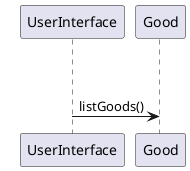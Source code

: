@startuml
'https://plantuml.com/sequence-diagram

alt [no goods]
else [goods exists]
UserInterface -> Good : listGoods()

@enduml